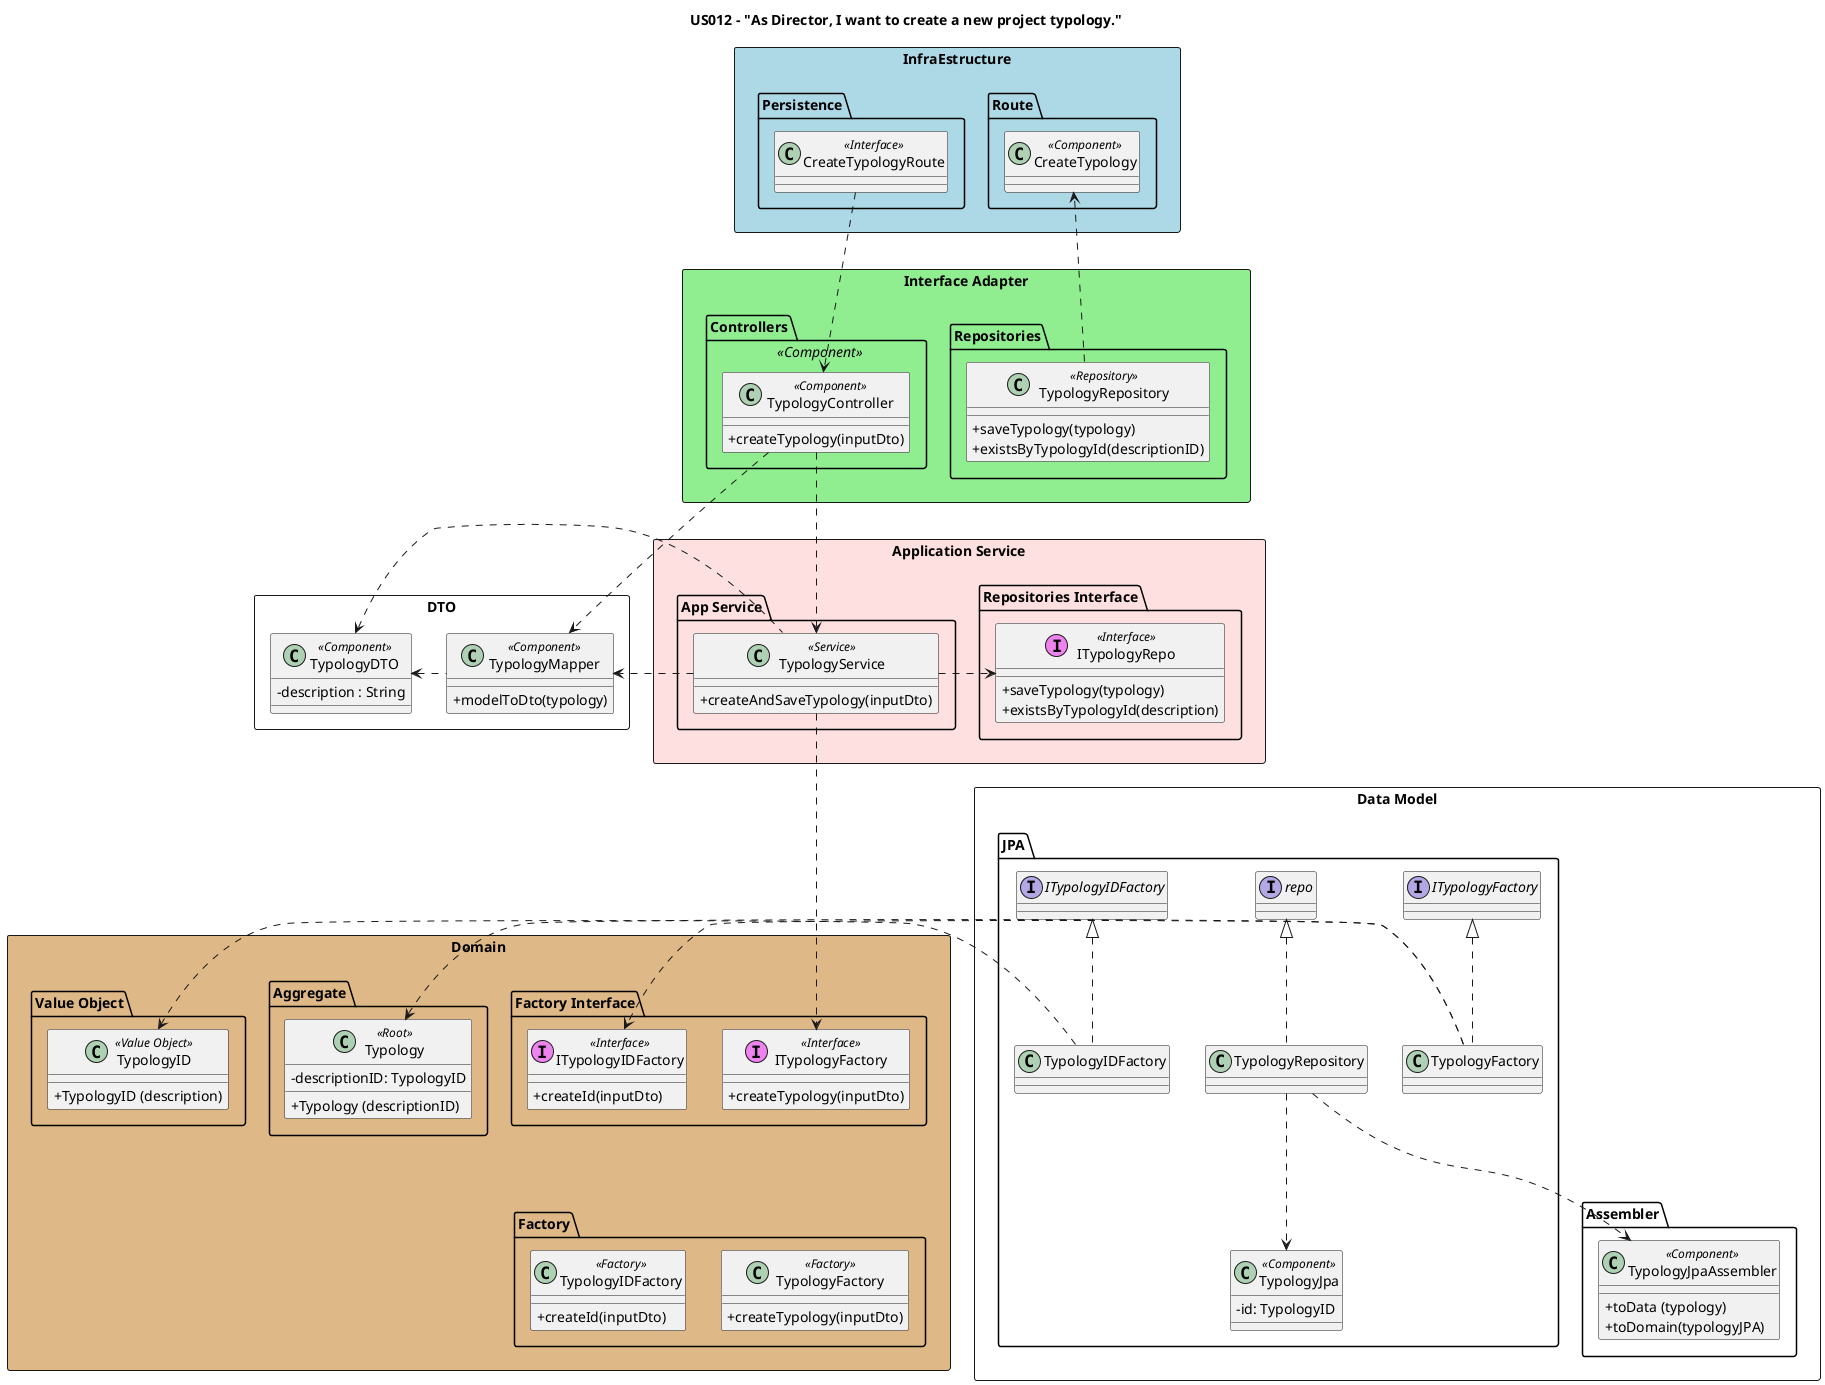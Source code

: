 @startuml

skinparam classAttributeIconSize 0

title US012 - "As Director, I want to create a new project typology."

package "InfraEstructure" <<Rectangle>> #lightblue {

    package "Route"{
    class "CreateTypology" as route <<Component>>
    }

    package "Persistence" {
    class CreateTypologyRoute <<Interface>>{
    }
}
}

package "Interface Adapter" <<Rectangle>> #lightgreen{
package "Controllers" <<Component>>{
    class TypologyController <<Component>>{
    +createTypology(inputDto)
    }
    }

    package "Repositories" <<Folder>>{
    class TypologyRepository <<Repository>>{
    +saveTypology(typology)
    +existsByTypologyId(descriptionID)
    }
}
}

package "DTO" <<Rectangle>> {
    class TypologyDTO <<Component>> {
    -description : String
    }

    class TypologyMapper <<Component>> {
    +modelToDto(typology)
    }
}

package "Application Service" <<Rectangle>> #implementation {
    package "App Service" {
        class TypologyService <<Service>>{
        +createAndSaveTypology(inputDto)
        }
    }
    package "Repositories Interface" {
        class "ITypologyRepo" as repo <<(I, Violet) Interface>> {
            +saveTypology(typology)
            +existsByTypologyId(description)
        }
    }

}


package "Domain" <<Rectangle>>#burlywood  {
    package "Factory" {

        class TypologyFactory <<Factory>> {
        +createTypology(inputDto)
        }

        class TypologyIDFactory <<Factory>> {
        +createId(inputDto)
        }


    }

     package "Factory Interface" {

      class ITypologyFactory <<(I, Violet) Interface>> {
      +createTypology(inputDto)
          }

      class ITypologyIDFactory <<(I, Violet) Interface>> {
      +createId(inputDto)
           }

     }

    package "Aggregate" {
        class Typology <<Root>>{
            -descriptionID: TypologyID
            +Typology (descriptionID)
        }
    }
    package "Value Object"  {
        class TypologyID <<Value Object>>{
        +TypologyID (description)
        }

    }
}

    package "Data Model" <<Rectangle>>{
    package "Assembler" <<Folder>> {
        class "TypologyJpaAssembler" as assemblerjpa <<Component>> {
        +toData (typology)
        +toDomain(typologyJPA)
        }
     }


    package "JPA" <<Folder>> {
        class "TypologyJpa" as UPjpa <<Component>> {
        -id: TypologyID
        }


CreateTypologyRoute -down..> TypologyController
TypologyRepository -down..> route
TypologyController -down..> TypologyService
TypologyController -right..> TypologyMapper
TypologyService -right..> TypologyMapper
TypologyMapper -left..>TypologyDTO
TypologyService -right..> repo
TypologyService -down..> ITypologyFactory
TypologyFactory -up[hidden]..> ITypologyFactory
class TypologyFactory implements ITypologyFactory
TypologyFactory -left..> Typology
repo -up[hidden]..> TypologyRepository
class TypologyRepository implements repo
TypologyFactory -right..> ITypologyIDFactory
TypologyIDFactory -up[hidden]..> ITypologyIDFactory
class TypologyIDFactory implements ITypologyIDFactory
TypologyIDFactory -down..> TypologyID
TypologyService -left..> TypologyDTO
TypologyRepository...> assemblerjpa
TypologyRepository...> UPjpa

@enduml